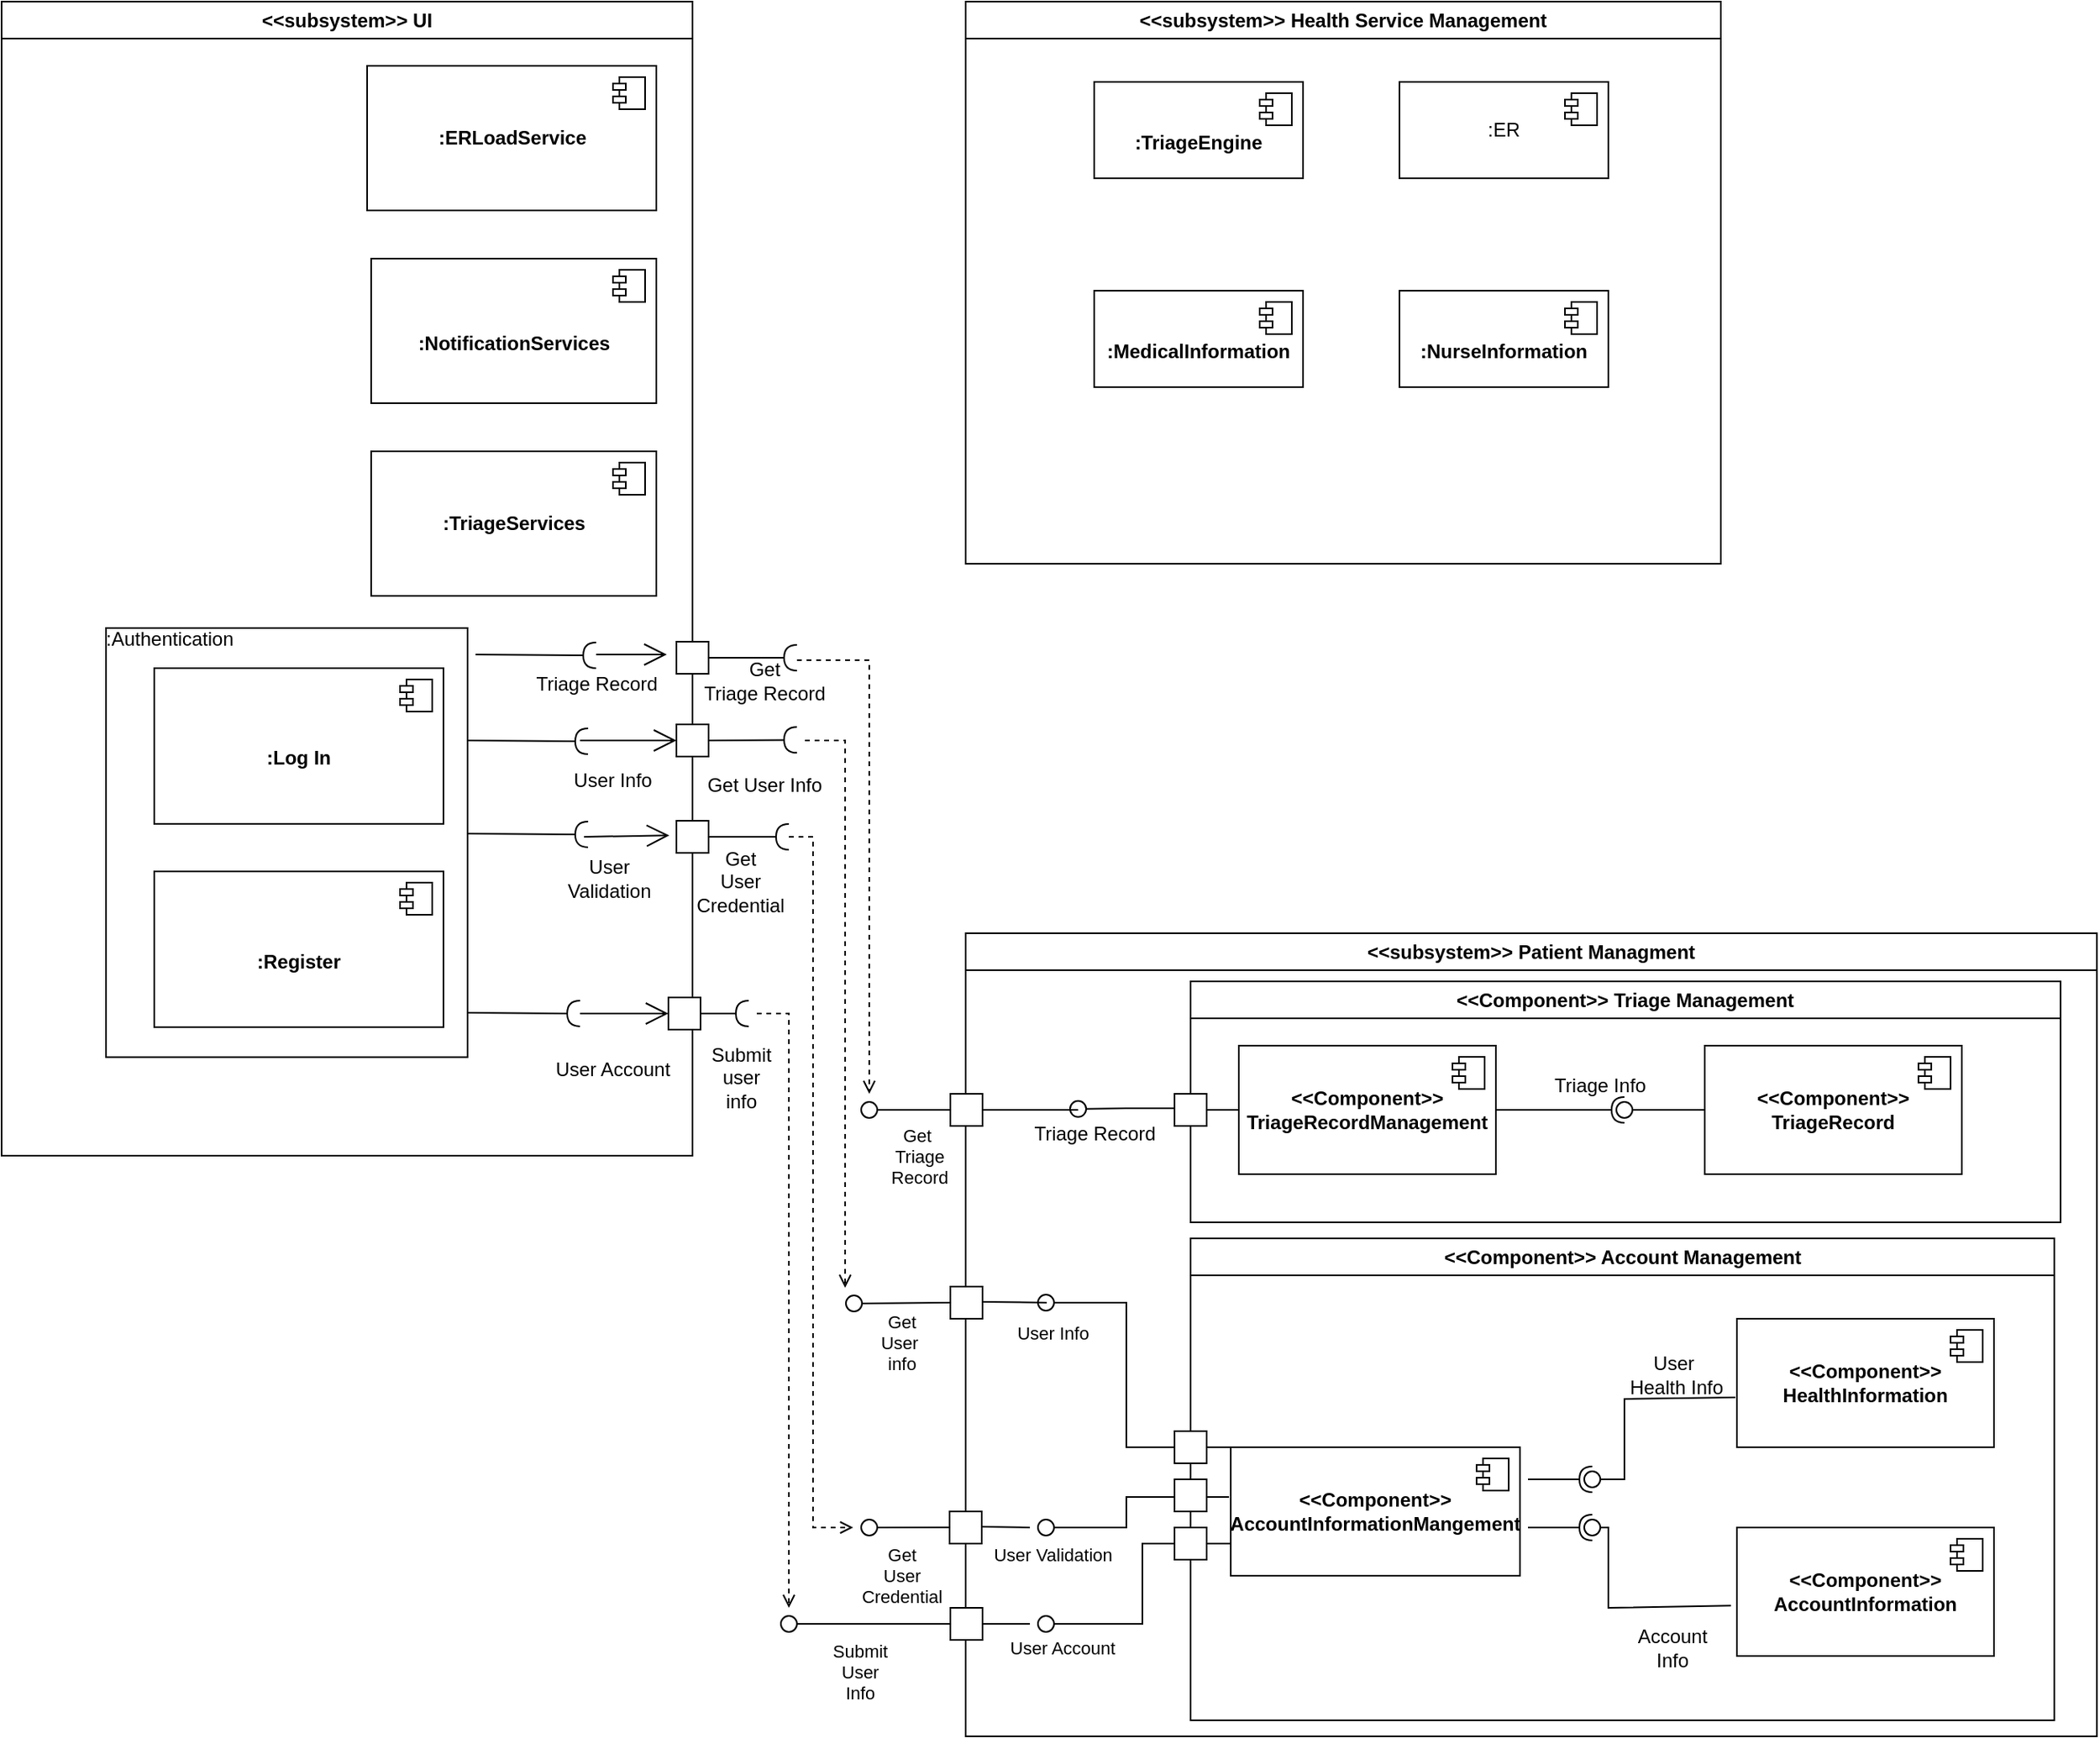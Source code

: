 <mxfile version="22.0.4" type="github">
  <diagram name="Page-1" id="Bvtf4x1M2FmmLPmgVMMP">
    <mxGraphModel dx="2350" dy="1909" grid="1" gridSize="10" guides="1" tooltips="1" connect="1" arrows="1" fold="1" page="1" pageScale="1" pageWidth="850" pageHeight="1100" math="0" shadow="0">
      <root>
        <mxCell id="0" />
        <mxCell id="1" parent="0" />
        <mxCell id="542AWMEH_CubDqkKcl6f-2" value="&amp;lt;&amp;lt;subsystem&amp;gt;&amp;gt; UI" style="swimlane;whiteSpace=wrap;html=1;" parent="1" vertex="1">
          <mxGeometry x="-330" y="-190" width="430" height="718.5" as="geometry" />
        </mxCell>
        <mxCell id="542AWMEH_CubDqkKcl6f-46" value=":Authentication" style="verticalAlign=top;align=left;overflow=fill;fontSize=12;fontFamily=Helvetica;html=1;whiteSpace=wrap;" parent="542AWMEH_CubDqkKcl6f-2" vertex="1">
          <mxGeometry x="65" y="390" width="225" height="267.19" as="geometry" />
        </mxCell>
        <mxCell id="542AWMEH_CubDqkKcl6f-38" value="&lt;br&gt;&lt;b&gt;:NotificationServices&lt;br&gt;&lt;/b&gt;" style="html=1;dropTarget=0;whiteSpace=wrap;" parent="542AWMEH_CubDqkKcl6f-2" vertex="1">
          <mxGeometry x="230" y="160" width="177.5" height="90" as="geometry" />
        </mxCell>
        <mxCell id="542AWMEH_CubDqkKcl6f-39" value="" style="shape=module;jettyWidth=8;jettyHeight=4;" parent="542AWMEH_CubDqkKcl6f-38" vertex="1">
          <mxGeometry x="1" width="20" height="20" relative="1" as="geometry">
            <mxPoint x="-27" y="7" as="offset" />
          </mxGeometry>
        </mxCell>
        <mxCell id="542AWMEH_CubDqkKcl6f-40" value="&lt;br&gt;&lt;b&gt;:Register&lt;/b&gt;" style="html=1;dropTarget=0;whiteSpace=wrap;" parent="542AWMEH_CubDqkKcl6f-2" vertex="1">
          <mxGeometry x="95" y="541.54" width="180" height="96.92" as="geometry" />
        </mxCell>
        <mxCell id="542AWMEH_CubDqkKcl6f-41" value="" style="shape=module;jettyWidth=8;jettyHeight=4;" parent="542AWMEH_CubDqkKcl6f-40" vertex="1">
          <mxGeometry x="1" width="20" height="20" relative="1" as="geometry">
            <mxPoint x="-27" y="7" as="offset" />
          </mxGeometry>
        </mxCell>
        <mxCell id="542AWMEH_CubDqkKcl6f-44" value="&lt;br&gt;&lt;b&gt;:Log In&lt;/b&gt;" style="html=1;dropTarget=0;whiteSpace=wrap;" parent="542AWMEH_CubDqkKcl6f-2" vertex="1">
          <mxGeometry x="95" y="415" width="180" height="96.92" as="geometry" />
        </mxCell>
        <mxCell id="542AWMEH_CubDqkKcl6f-45" value="" style="shape=module;jettyWidth=8;jettyHeight=4;" parent="542AWMEH_CubDqkKcl6f-44" vertex="1">
          <mxGeometry x="1" width="20" height="20" relative="1" as="geometry">
            <mxPoint x="-27" y="7" as="offset" />
          </mxGeometry>
        </mxCell>
        <mxCell id="542AWMEH_CubDqkKcl6f-60" value="" style="ellipse;whiteSpace=wrap;html=1;align=center;aspect=fixed;fillColor=none;strokeColor=none;resizable=0;perimeter=centerPerimeter;rotatable=0;allowArrows=0;points=[];outlineConnect=1;" parent="542AWMEH_CubDqkKcl6f-2" vertex="1">
          <mxGeometry x="280" y="100" width="10" height="10" as="geometry" />
        </mxCell>
        <mxCell id="542AWMEH_CubDqkKcl6f-82" value="&lt;b&gt;:TriageServices&lt;br&gt;&lt;/b&gt;" style="html=1;dropTarget=0;whiteSpace=wrap;" parent="542AWMEH_CubDqkKcl6f-2" vertex="1">
          <mxGeometry x="230" y="280" width="177.5" height="90" as="geometry" />
        </mxCell>
        <mxCell id="542AWMEH_CubDqkKcl6f-83" value="" style="shape=module;jettyWidth=8;jettyHeight=4;" parent="542AWMEH_CubDqkKcl6f-82" vertex="1">
          <mxGeometry x="1" width="20" height="20" relative="1" as="geometry">
            <mxPoint x="-27" y="7" as="offset" />
          </mxGeometry>
        </mxCell>
        <mxCell id="542AWMEH_CubDqkKcl6f-84" value="&lt;b&gt;:ERLoadService&lt;/b&gt;" style="html=1;dropTarget=0;whiteSpace=wrap;" parent="542AWMEH_CubDqkKcl6f-2" vertex="1">
          <mxGeometry x="227.5" y="40" width="180" height="90" as="geometry" />
        </mxCell>
        <mxCell id="542AWMEH_CubDqkKcl6f-85" value="" style="shape=module;jettyWidth=8;jettyHeight=4;" parent="542AWMEH_CubDqkKcl6f-84" vertex="1">
          <mxGeometry x="1" width="20" height="20" relative="1" as="geometry">
            <mxPoint x="-27" y="7" as="offset" />
          </mxGeometry>
        </mxCell>
        <mxCell id="dVPr_QUaL5CJiFu6xjOv-3" value="User&amp;nbsp;&lt;br&gt;Validation&amp;nbsp;" style="text;html=1;strokeColor=none;fillColor=none;align=center;verticalAlign=middle;whiteSpace=wrap;rounded=0;" parent="542AWMEH_CubDqkKcl6f-2" vertex="1">
          <mxGeometry x="350" y="530" width="60" height="32" as="geometry" />
        </mxCell>
        <mxCell id="dVPr_QUaL5CJiFu6xjOv-2" value="" style="rounded=0;orthogonalLoop=1;jettySize=auto;html=1;endArrow=halfCircle;endFill=0;endSize=6;strokeWidth=1;sketch=0;fontSize=12;curved=1;exitX=1;exitY=0.25;exitDx=0;exitDy=0;" parent="542AWMEH_CubDqkKcl6f-2" edge="1">
          <mxGeometry relative="1" as="geometry">
            <mxPoint x="290" y="518" as="sourcePoint" />
            <mxPoint x="365" y="518.5" as="targetPoint" />
          </mxGeometry>
        </mxCell>
        <mxCell id="dVPr_QUaL5CJiFu6xjOv-4" value="User Account" style="text;html=1;align=center;verticalAlign=middle;resizable=0;points=[];autosize=1;strokeColor=none;fillColor=none;" parent="542AWMEH_CubDqkKcl6f-2" vertex="1">
          <mxGeometry x="335" y="650" width="90" height="30" as="geometry" />
        </mxCell>
        <mxCell id="dVPr_QUaL5CJiFu6xjOv-42" value="" style="endArrow=open;endFill=1;endSize=12;html=1;rounded=0;entryX=0;entryY=0.5;entryDx=0;entryDy=0;" parent="542AWMEH_CubDqkKcl6f-2" target="dVPr_QUaL5CJiFu6xjOv-47" edge="1">
          <mxGeometry width="160" relative="1" as="geometry">
            <mxPoint x="360" y="630" as="sourcePoint" />
            <mxPoint x="420" y="688" as="targetPoint" />
          </mxGeometry>
        </mxCell>
        <mxCell id="dVPr_QUaL5CJiFu6xjOv-44" value="" style="rounded=0;orthogonalLoop=1;jettySize=auto;html=1;endArrow=halfCircle;endFill=0;endSize=6;strokeWidth=1;sketch=0;fontSize=12;curved=1;exitX=1;exitY=0.5;exitDx=0;exitDy=0;exitPerimeter=0;" parent="542AWMEH_CubDqkKcl6f-2" source="dVPr_QUaL5CJiFu6xjOv-47" edge="1">
          <mxGeometry relative="1" as="geometry">
            <mxPoint x="445" y="630" as="sourcePoint" />
            <mxPoint x="465" y="630" as="targetPoint" />
          </mxGeometry>
        </mxCell>
        <mxCell id="dVPr_QUaL5CJiFu6xjOv-47" value="" style="rounded=0;whiteSpace=wrap;html=1;" parent="542AWMEH_CubDqkKcl6f-2" vertex="1">
          <mxGeometry x="415" y="620" width="20" height="20" as="geometry" />
        </mxCell>
        <mxCell id="dVPr_QUaL5CJiFu6xjOv-43" value="" style="rounded=0;orthogonalLoop=1;jettySize=auto;html=1;endArrow=halfCircle;endFill=0;endSize=6;strokeWidth=1;sketch=0;fontSize=12;curved=1;" parent="542AWMEH_CubDqkKcl6f-2" edge="1">
          <mxGeometry relative="1" as="geometry">
            <mxPoint x="290" y="629.5" as="sourcePoint" />
            <mxPoint x="360" y="630" as="targetPoint" />
          </mxGeometry>
        </mxCell>
        <mxCell id="jIfjesmcACLpfZrkG9XF-13" value="" style="ellipse;whiteSpace=wrap;html=1;align=center;aspect=fixed;fillColor=none;strokeColor=none;resizable=0;perimeter=centerPerimeter;rotatable=0;allowArrows=0;points=[];outlineConnect=1;" parent="542AWMEH_CubDqkKcl6f-2" vertex="1">
          <mxGeometry x="490" y="420" width="10" height="10" as="geometry" />
        </mxCell>
        <mxCell id="jIfjesmcACLpfZrkG9XF-11" value="" style="rounded=0;whiteSpace=wrap;html=1;" parent="542AWMEH_CubDqkKcl6f-2" vertex="1">
          <mxGeometry x="420" y="398.5" width="20" height="20" as="geometry" />
        </mxCell>
        <mxCell id="jIfjesmcACLpfZrkG9XF-9" value="" style="rounded=0;orthogonalLoop=1;jettySize=auto;html=1;endArrow=halfCircle;endFill=0;endSize=6;strokeWidth=1;sketch=0;fontSize=12;curved=1;exitX=1;exitY=0.25;exitDx=0;exitDy=0;" parent="542AWMEH_CubDqkKcl6f-2" edge="1">
          <mxGeometry relative="1" as="geometry">
            <mxPoint x="295" y="406.5" as="sourcePoint" />
            <mxPoint x="370" y="407" as="targetPoint" />
          </mxGeometry>
        </mxCell>
        <mxCell id="jIfjesmcACLpfZrkG9XF-12" value="" style="rounded=0;orthogonalLoop=1;jettySize=auto;html=1;endArrow=halfCircle;endFill=0;endSize=6;strokeWidth=1;sketch=0;fontSize=12;curved=1;exitX=1;exitY=0.5;exitDx=0;exitDy=0;" parent="542AWMEH_CubDqkKcl6f-2" source="jIfjesmcACLpfZrkG9XF-11" edge="1">
          <mxGeometry relative="1" as="geometry">
            <mxPoint x="770" y="481.5" as="sourcePoint" />
            <mxPoint x="495" y="408.5" as="targetPoint" />
          </mxGeometry>
        </mxCell>
        <mxCell id="jIfjesmcACLpfZrkG9XF-10" value="" style="endArrow=open;endFill=1;endSize=12;html=1;rounded=0;entryX=-0.3;entryY=0.4;entryDx=0;entryDy=0;entryPerimeter=0;" parent="542AWMEH_CubDqkKcl6f-2" target="jIfjesmcACLpfZrkG9XF-11" edge="1">
          <mxGeometry width="160" relative="1" as="geometry">
            <mxPoint x="370" y="406.5" as="sourcePoint" />
            <mxPoint x="460" y="466.5" as="targetPoint" />
          </mxGeometry>
        </mxCell>
        <mxCell id="jIfjesmcACLpfZrkG9XF-15" value="Triage Record" style="text;html=1;align=center;verticalAlign=middle;resizable=0;points=[];autosize=1;strokeColor=none;fillColor=none;" parent="542AWMEH_CubDqkKcl6f-2" vertex="1">
          <mxGeometry x="320" y="410" width="100" height="30" as="geometry" />
        </mxCell>
        <mxCell id="jIfjesmcACLpfZrkG9XF-30" value="" style="rounded=0;orthogonalLoop=1;jettySize=auto;html=1;endArrow=halfCircle;endFill=0;endSize=6;strokeWidth=1;sketch=0;fontSize=12;curved=1;exitX=1;exitY=0.25;exitDx=0;exitDy=0;" parent="542AWMEH_CubDqkKcl6f-2" edge="1">
          <mxGeometry relative="1" as="geometry">
            <mxPoint x="290" y="460" as="sourcePoint" />
            <mxPoint x="365" y="460.5" as="targetPoint" />
          </mxGeometry>
        </mxCell>
        <mxCell id="jIfjesmcACLpfZrkG9XF-33" value="" style="endArrow=open;endFill=1;endSize=12;html=1;rounded=0;entryX=0;entryY=0.5;entryDx=0;entryDy=0;" parent="542AWMEH_CubDqkKcl6f-2" target="jIfjesmcACLpfZrkG9XF-29" edge="1">
          <mxGeometry width="160" relative="1" as="geometry">
            <mxPoint x="360" y="460" as="sourcePoint" />
            <mxPoint x="400" y="460" as="targetPoint" />
          </mxGeometry>
        </mxCell>
        <mxCell id="jIfjesmcACLpfZrkG9XF-34" value="User Info" style="text;html=1;align=center;verticalAlign=middle;resizable=0;points=[];autosize=1;strokeColor=none;fillColor=none;" parent="542AWMEH_CubDqkKcl6f-2" vertex="1">
          <mxGeometry x="345" y="470" width="70" height="30" as="geometry" />
        </mxCell>
        <mxCell id="dVPr_QUaL5CJiFu6xjOv-1" value="" style="endArrow=open;endFill=1;endSize=12;html=1;rounded=0;entryX=-0.221;entryY=0.455;entryDx=0;entryDy=0;entryPerimeter=0;" parent="542AWMEH_CubDqkKcl6f-2" target="dVPr_QUaL5CJiFu6xjOv-37" edge="1">
          <mxGeometry width="160" relative="1" as="geometry">
            <mxPoint x="362.5" y="520" as="sourcePoint" />
            <mxPoint x="410" y="520" as="targetPoint" />
          </mxGeometry>
        </mxCell>
        <mxCell id="542AWMEH_CubDqkKcl6f-1" value="&amp;lt;&amp;lt;subsystem&amp;gt;&amp;gt; Health Service Management" style="swimlane;whiteSpace=wrap;html=1;" parent="1" vertex="1">
          <mxGeometry x="270" y="-190" width="470" height="350" as="geometry" />
        </mxCell>
        <mxCell id="542AWMEH_CubDqkKcl6f-69" value="&lt;br&gt;&lt;b&gt;:TriageEngine&lt;br&gt;&lt;/b&gt;" style="html=1;dropTarget=0;whiteSpace=wrap;" parent="542AWMEH_CubDqkKcl6f-1" vertex="1">
          <mxGeometry x="80" y="50" width="130" height="60" as="geometry" />
        </mxCell>
        <mxCell id="542AWMEH_CubDqkKcl6f-70" value="" style="shape=module;jettyWidth=8;jettyHeight=4;" parent="542AWMEH_CubDqkKcl6f-69" vertex="1">
          <mxGeometry x="1" width="20" height="20" relative="1" as="geometry">
            <mxPoint x="-27" y="7" as="offset" />
          </mxGeometry>
        </mxCell>
        <mxCell id="542AWMEH_CubDqkKcl6f-74" value=":ER" style="html=1;dropTarget=0;whiteSpace=wrap;" parent="542AWMEH_CubDqkKcl6f-1" vertex="1">
          <mxGeometry x="270" y="50" width="130" height="60" as="geometry" />
        </mxCell>
        <mxCell id="542AWMEH_CubDqkKcl6f-75" value="" style="shape=module;jettyWidth=8;jettyHeight=4;" parent="542AWMEH_CubDqkKcl6f-74" vertex="1">
          <mxGeometry x="1" width="20" height="20" relative="1" as="geometry">
            <mxPoint x="-27" y="7" as="offset" />
          </mxGeometry>
        </mxCell>
        <mxCell id="542AWMEH_CubDqkKcl6f-76" value="&lt;br&gt;&lt;b&gt;:NurseInformation&lt;/b&gt;" style="html=1;dropTarget=0;whiteSpace=wrap;" parent="542AWMEH_CubDqkKcl6f-1" vertex="1">
          <mxGeometry x="270" y="180" width="130" height="60" as="geometry" />
        </mxCell>
        <mxCell id="542AWMEH_CubDqkKcl6f-77" value="" style="shape=module;jettyWidth=8;jettyHeight=4;" parent="542AWMEH_CubDqkKcl6f-76" vertex="1">
          <mxGeometry x="1" width="20" height="20" relative="1" as="geometry">
            <mxPoint x="-27" y="7" as="offset" />
          </mxGeometry>
        </mxCell>
        <mxCell id="542AWMEH_CubDqkKcl6f-80" value="&lt;br&gt;&lt;b&gt;:MedicalInformation&lt;/b&gt;" style="html=1;dropTarget=0;whiteSpace=wrap;" parent="542AWMEH_CubDqkKcl6f-1" vertex="1">
          <mxGeometry x="80" y="180" width="130" height="60" as="geometry" />
        </mxCell>
        <mxCell id="542AWMEH_CubDqkKcl6f-81" value="" style="shape=module;jettyWidth=8;jettyHeight=4;" parent="542AWMEH_CubDqkKcl6f-80" vertex="1">
          <mxGeometry x="1" width="20" height="20" relative="1" as="geometry">
            <mxPoint x="-27" y="7" as="offset" />
          </mxGeometry>
        </mxCell>
        <mxCell id="542AWMEH_CubDqkKcl6f-7" value="" style="ellipse;whiteSpace=wrap;html=1;align=center;aspect=fixed;fillColor=none;strokeColor=none;resizable=0;perimeter=centerPerimeter;rotatable=0;allowArrows=0;points=[];outlineConnect=1;" parent="1" vertex="1">
          <mxGeometry x="130" y="110" width="10" height="10" as="geometry" />
        </mxCell>
        <mxCell id="542AWMEH_CubDqkKcl6f-53" value="" style="ellipse;whiteSpace=wrap;html=1;align=center;aspect=fixed;fillColor=none;strokeColor=none;resizable=0;perimeter=centerPerimeter;rotatable=0;allowArrows=0;points=[];outlineConnect=1;" parent="1" vertex="1">
          <mxGeometry x="130" y="-40" width="10" height="10" as="geometry" />
        </mxCell>
        <mxCell id="542AWMEH_CubDqkKcl6f-57" value="" style="ellipse;whiteSpace=wrap;html=1;align=center;aspect=fixed;fillColor=none;strokeColor=none;resizable=0;perimeter=centerPerimeter;rotatable=0;allowArrows=0;points=[];outlineConnect=1;" parent="1" vertex="1">
          <mxGeometry x="-100" y="285" width="10" height="10" as="geometry" />
        </mxCell>
        <mxCell id="dVPr_QUaL5CJiFu6xjOv-5" value="&amp;lt;&amp;lt;subsystem&amp;gt;&amp;gt; Patient Managment" style="swimlane;whiteSpace=wrap;html=1;" parent="1" vertex="1">
          <mxGeometry x="270" y="390" width="704.08" height="500" as="geometry" />
        </mxCell>
        <mxCell id="dVPr_QUaL5CJiFu6xjOv-6" value="" style="endArrow=none;html=1;rounded=0;" parent="dVPr_QUaL5CJiFu6xjOv-5" edge="1">
          <mxGeometry width="50" height="50" relative="1" as="geometry">
            <mxPoint x="10" y="369.5" as="sourcePoint" />
            <mxPoint x="40" y="370" as="targetPoint" />
          </mxGeometry>
        </mxCell>
        <mxCell id="dVPr_QUaL5CJiFu6xjOv-17" value="" style="ellipse;whiteSpace=wrap;html=1;align=center;aspect=fixed;fillColor=none;strokeColor=none;resizable=0;perimeter=centerPerimeter;rotatable=0;allowArrows=0;points=[];outlineConnect=1;" parent="dVPr_QUaL5CJiFu6xjOv-5" vertex="1">
          <mxGeometry x="-69.5" y="420" width="10" height="10" as="geometry" />
        </mxCell>
        <mxCell id="dVPr_QUaL5CJiFu6xjOv-18" value="" style="ellipse;whiteSpace=wrap;html=1;align=center;aspect=fixed;fillColor=none;strokeColor=none;resizable=0;perimeter=centerPerimeter;rotatable=0;allowArrows=0;points=[];outlineConnect=1;" parent="dVPr_QUaL5CJiFu6xjOv-5" vertex="1">
          <mxGeometry x="-69.5" y="400" width="10" height="10" as="geometry" />
        </mxCell>
        <mxCell id="dVPr_QUaL5CJiFu6xjOv-19" value="" style="endArrow=oval;html=1;rounded=0;endFill=0;endSize=10;" parent="dVPr_QUaL5CJiFu6xjOv-5" edge="1">
          <mxGeometry width="50" height="50" relative="1" as="geometry">
            <mxPoint y="369.84" as="sourcePoint" />
            <mxPoint x="-60" y="370" as="targetPoint" />
          </mxGeometry>
        </mxCell>
        <mxCell id="dVPr_QUaL5CJiFu6xjOv-20" value="Get &lt;br&gt;User&lt;br&gt;Credential" style="edgeLabel;html=1;align=center;verticalAlign=middle;resizable=0;points=[];" parent="dVPr_QUaL5CJiFu6xjOv-19" vertex="1" connectable="0">
          <mxGeometry x="0.076" relative="1" as="geometry">
            <mxPoint x="-8" y="30" as="offset" />
          </mxGeometry>
        </mxCell>
        <mxCell id="dVPr_QUaL5CJiFu6xjOv-21" value="" style="rounded=0;whiteSpace=wrap;html=1;" parent="dVPr_QUaL5CJiFu6xjOv-5" vertex="1">
          <mxGeometry x="-10" y="360" width="20" height="20" as="geometry" />
        </mxCell>
        <mxCell id="dVPr_QUaL5CJiFu6xjOv-22" value="" style="endArrow=oval;html=1;rounded=0;endFill=0;endSize=10;edgeStyle=elbowEdgeStyle;exitX=-0.006;exitY=0.388;exitDx=0;exitDy=0;exitPerimeter=0;" parent="dVPr_QUaL5CJiFu6xjOv-5" source="FovIBO4_GI0JwuMor_W--10" edge="1">
          <mxGeometry width="50" height="50" relative="1" as="geometry">
            <mxPoint x="155" y="370" as="sourcePoint" />
            <mxPoint x="50" y="370" as="targetPoint" />
            <Array as="points">
              <mxPoint x="100" y="360" />
            </Array>
          </mxGeometry>
        </mxCell>
        <mxCell id="dVPr_QUaL5CJiFu6xjOv-23" value="User Validation" style="edgeLabel;html=1;align=center;verticalAlign=middle;resizable=0;points=[];" parent="dVPr_QUaL5CJiFu6xjOv-22" vertex="1" connectable="0">
          <mxGeometry x="0.274" y="2" relative="1" as="geometry">
            <mxPoint x="-45" y="15" as="offset" />
          </mxGeometry>
        </mxCell>
        <mxCell id="dVPr_QUaL5CJiFu6xjOv-27" value="" style="rounded=0;whiteSpace=wrap;html=1;" parent="dVPr_QUaL5CJiFu6xjOv-5" vertex="1">
          <mxGeometry x="-9.5" y="420" width="20" height="20" as="geometry" />
        </mxCell>
        <mxCell id="dVPr_QUaL5CJiFu6xjOv-28" value="" style="endArrow=oval;html=1;rounded=0;endFill=0;endSize=10;edgeStyle=elbowEdgeStyle;exitX=0;exitY=0.875;exitDx=0;exitDy=0;exitPerimeter=0;" parent="dVPr_QUaL5CJiFu6xjOv-5" edge="1">
          <mxGeometry width="50" height="50" relative="1" as="geometry">
            <mxPoint x="185" y="380" as="sourcePoint" />
            <mxPoint x="50" y="430" as="targetPoint" />
            <Array as="points">
              <mxPoint x="110" y="400" />
            </Array>
          </mxGeometry>
        </mxCell>
        <mxCell id="dVPr_QUaL5CJiFu6xjOv-29" value="User Account" style="edgeLabel;html=1;align=center;verticalAlign=middle;resizable=0;points=[];" parent="dVPr_QUaL5CJiFu6xjOv-28" vertex="1" connectable="0">
          <mxGeometry x="0.274" y="2" relative="1" as="geometry">
            <mxPoint x="-52" y="22" as="offset" />
          </mxGeometry>
        </mxCell>
        <mxCell id="dVPr_QUaL5CJiFu6xjOv-30" value="" style="endArrow=none;html=1;rounded=0;exitX=1;exitY=0.5;exitDx=0;exitDy=0;" parent="dVPr_QUaL5CJiFu6xjOv-5" source="dVPr_QUaL5CJiFu6xjOv-27" edge="1">
          <mxGeometry width="50" height="50" relative="1" as="geometry">
            <mxPoint x="-9.5" y="431" as="sourcePoint" />
            <mxPoint x="40" y="430" as="targetPoint" />
          </mxGeometry>
        </mxCell>
        <mxCell id="dVPr_QUaL5CJiFu6xjOv-31" value="" style="endArrow=oval;html=1;rounded=0;endFill=0;endSize=10;exitX=0;exitY=0.5;exitDx=0;exitDy=0;" parent="dVPr_QUaL5CJiFu6xjOv-5" source="dVPr_QUaL5CJiFu6xjOv-27" edge="1">
          <mxGeometry width="50" height="50" relative="1" as="geometry">
            <mxPoint x="-59.5" y="430" as="sourcePoint" />
            <mxPoint x="-110" y="430" as="targetPoint" />
          </mxGeometry>
        </mxCell>
        <mxCell id="dVPr_QUaL5CJiFu6xjOv-32" value="Submit&lt;br&gt;User&lt;br&gt;Info" style="edgeLabel;html=1;align=center;verticalAlign=middle;resizable=0;points=[];" parent="dVPr_QUaL5CJiFu6xjOv-31" vertex="1" connectable="0">
          <mxGeometry x="0.076" relative="1" as="geometry">
            <mxPoint x="-3" y="30" as="offset" />
          </mxGeometry>
        </mxCell>
        <mxCell id="jIfjesmcACLpfZrkG9XF-17" value="" style="endArrow=none;html=1;rounded=0;exitX=1;exitY=0.5;exitDx=0;exitDy=0;entryX=0;entryY=0.5;entryDx=0;entryDy=0;" parent="dVPr_QUaL5CJiFu6xjOv-5" source="L1gxfAPQfVU7WQuBnc3x-1" target="FovIBO4_GI0JwuMor_W--2" edge="1">
          <mxGeometry width="50" height="50" relative="1" as="geometry">
            <mxPoint x="40" y="99.5" as="sourcePoint" />
            <mxPoint x="80" y="100" as="targetPoint" />
          </mxGeometry>
        </mxCell>
        <mxCell id="jIfjesmcACLpfZrkG9XF-21" value="" style="rounded=0;whiteSpace=wrap;html=1;" parent="dVPr_QUaL5CJiFu6xjOv-5" vertex="1">
          <mxGeometry x="-9.5" y="100" width="20" height="20" as="geometry" />
        </mxCell>
        <mxCell id="jIfjesmcACLpfZrkG9XF-35" value="" style="endArrow=none;html=1;rounded=0;" parent="dVPr_QUaL5CJiFu6xjOv-5" edge="1">
          <mxGeometry width="50" height="50" relative="1" as="geometry">
            <mxPoint x="10.5" y="229.5" as="sourcePoint" />
            <mxPoint x="50.5" y="230" as="targetPoint" />
          </mxGeometry>
        </mxCell>
        <mxCell id="jIfjesmcACLpfZrkG9XF-36" value="" style="endArrow=oval;html=1;rounded=0;endFill=0;endSize=10;" parent="dVPr_QUaL5CJiFu6xjOv-5" edge="1">
          <mxGeometry width="50" height="50" relative="1" as="geometry">
            <mxPoint x="0.5" y="229.84" as="sourcePoint" />
            <mxPoint x="-69.5" y="230.5" as="targetPoint" />
          </mxGeometry>
        </mxCell>
        <mxCell id="jIfjesmcACLpfZrkG9XF-37" value="Get&lt;br&gt;User&amp;nbsp;&lt;br&gt;info" style="edgeLabel;html=1;align=center;verticalAlign=middle;resizable=0;points=[];" parent="jIfjesmcACLpfZrkG9XF-36" vertex="1" connectable="0">
          <mxGeometry x="0.076" relative="1" as="geometry">
            <mxPoint x="-3" y="25" as="offset" />
          </mxGeometry>
        </mxCell>
        <mxCell id="jIfjesmcACLpfZrkG9XF-38" value="" style="rounded=0;whiteSpace=wrap;html=1;" parent="dVPr_QUaL5CJiFu6xjOv-5" vertex="1">
          <mxGeometry x="-9.5" y="220" width="20" height="20" as="geometry" />
        </mxCell>
        <mxCell id="jIfjesmcACLpfZrkG9XF-39" value="" style="endArrow=oval;html=1;rounded=0;endFill=0;endSize=10;edgeStyle=elbowEdgeStyle;exitX=0;exitY=0.25;exitDx=0;exitDy=0;" parent="dVPr_QUaL5CJiFu6xjOv-5" edge="1">
          <mxGeometry width="50" height="50" relative="1" as="geometry">
            <mxPoint x="175" y="320" as="sourcePoint" />
            <mxPoint x="50" y="230" as="targetPoint" />
            <Array as="points">
              <mxPoint x="100" y="320" />
            </Array>
          </mxGeometry>
        </mxCell>
        <mxCell id="jIfjesmcACLpfZrkG9XF-40" value="User Info" style="edgeLabel;html=1;align=center;verticalAlign=middle;resizable=0;points=[];" parent="jIfjesmcACLpfZrkG9XF-39" vertex="1" connectable="0">
          <mxGeometry x="0.274" y="2" relative="1" as="geometry">
            <mxPoint x="-44" y="-9" as="offset" />
          </mxGeometry>
        </mxCell>
        <mxCell id="FovIBO4_GI0JwuMor_W--4" value="&amp;lt;&amp;lt;Component&amp;gt;&amp;gt;&amp;nbsp;Triage Management" style="swimlane;whiteSpace=wrap;html=1;" parent="dVPr_QUaL5CJiFu6xjOv-5" vertex="1">
          <mxGeometry x="140" y="30" width="541.43" height="150" as="geometry">
            <mxRectangle x="140" y="30" width="150" height="40" as="alternateBounds" />
          </mxGeometry>
        </mxCell>
        <mxCell id="FovIBO4_GI0JwuMor_W--2" value="&lt;b&gt;&amp;lt;&amp;lt;Component&amp;gt;&amp;gt;&lt;br&gt;&lt;/b&gt;&lt;b&gt;TriageRecordManagement&lt;/b&gt;" style="html=1;dropTarget=0;whiteSpace=wrap;" parent="FovIBO4_GI0JwuMor_W--4" vertex="1">
          <mxGeometry x="30" y="40" width="160" height="80" as="geometry" />
        </mxCell>
        <mxCell id="FovIBO4_GI0JwuMor_W--3" value="" style="shape=module;jettyWidth=8;jettyHeight=4;" parent="FovIBO4_GI0JwuMor_W--2" vertex="1">
          <mxGeometry x="1" width="20" height="20" relative="1" as="geometry">
            <mxPoint x="-27" y="7" as="offset" />
          </mxGeometry>
        </mxCell>
        <mxCell id="dVPr_QUaL5CJiFu6xjOv-11" value="&lt;b&gt;&amp;lt;&amp;lt;Component&amp;gt;&amp;gt;&lt;br&gt;&lt;/b&gt;&lt;b&gt;TriageRecord&lt;/b&gt;" style="html=1;dropTarget=0;whiteSpace=wrap;" parent="FovIBO4_GI0JwuMor_W--4" vertex="1">
          <mxGeometry x="320" y="40" width="160" height="80" as="geometry" />
        </mxCell>
        <mxCell id="dVPr_QUaL5CJiFu6xjOv-12" value="" style="shape=module;jettyWidth=8;jettyHeight=4;" parent="dVPr_QUaL5CJiFu6xjOv-11" vertex="1">
          <mxGeometry x="1" width="20" height="20" relative="1" as="geometry">
            <mxPoint x="-27" y="7" as="offset" />
          </mxGeometry>
        </mxCell>
        <mxCell id="FovIBO4_GI0JwuMor_W--33" value="Triage Info" style="text;html=1;strokeColor=none;fillColor=none;align=center;verticalAlign=middle;whiteSpace=wrap;rounded=0;" parent="FovIBO4_GI0JwuMor_W--4" vertex="1">
          <mxGeometry x="225" y="50" width="60" height="30" as="geometry" />
        </mxCell>
        <mxCell id="FovIBO4_GI0JwuMor_W--7" value="&amp;lt;&amp;lt;Component&amp;gt;&amp;gt; Account Management" style="swimlane;whiteSpace=wrap;html=1;" parent="dVPr_QUaL5CJiFu6xjOv-5" vertex="1">
          <mxGeometry x="140" y="190" width="537.59" height="300" as="geometry" />
        </mxCell>
        <mxCell id="dVPr_QUaL5CJiFu6xjOv-7" value="&lt;b&gt;&amp;lt;&amp;lt;Component&amp;gt;&amp;gt;&lt;br&gt;HealthInformation&lt;/b&gt;" style="html=1;dropTarget=0;whiteSpace=wrap;" parent="FovIBO4_GI0JwuMor_W--7" vertex="1">
          <mxGeometry x="340" y="50" width="160" height="80" as="geometry" />
        </mxCell>
        <mxCell id="dVPr_QUaL5CJiFu6xjOv-8" value="" style="shape=module;jettyWidth=8;jettyHeight=4;" parent="dVPr_QUaL5CJiFu6xjOv-7" vertex="1">
          <mxGeometry x="1" width="20" height="20" relative="1" as="geometry">
            <mxPoint x="-27" y="7" as="offset" />
          </mxGeometry>
        </mxCell>
        <mxCell id="FovIBO4_GI0JwuMor_W--10" value="&lt;b&gt;&amp;lt;&amp;lt;Component&amp;gt;&amp;gt;&lt;br&gt;AccountInformationMangement&lt;/b&gt;" style="html=1;dropTarget=0;whiteSpace=wrap;" parent="FovIBO4_GI0JwuMor_W--7" vertex="1">
          <mxGeometry x="25" y="130" width="180" height="80" as="geometry" />
        </mxCell>
        <mxCell id="FovIBO4_GI0JwuMor_W--11" value="" style="shape=module;jettyWidth=8;jettyHeight=4;" parent="FovIBO4_GI0JwuMor_W--10" vertex="1">
          <mxGeometry x="1" width="20" height="20" relative="1" as="geometry">
            <mxPoint x="-27" y="7" as="offset" />
          </mxGeometry>
        </mxCell>
        <mxCell id="FovIBO4_GI0JwuMor_W--20" value="" style="ellipse;whiteSpace=wrap;html=1;align=center;aspect=fixed;fillColor=none;strokeColor=none;resizable=0;perimeter=centerPerimeter;rotatable=0;allowArrows=0;points=[];outlineConnect=1;" parent="FovIBO4_GI0JwuMor_W--7" vertex="1">
          <mxGeometry x="240" y="180" width="10" height="10" as="geometry" />
        </mxCell>
        <mxCell id="FovIBO4_GI0JwuMor_W--21" value="Account Info" style="text;html=1;strokeColor=none;fillColor=none;align=center;verticalAlign=middle;whiteSpace=wrap;rounded=0;" parent="FovIBO4_GI0JwuMor_W--7" vertex="1">
          <mxGeometry x="270" y="240" width="60" height="30" as="geometry" />
        </mxCell>
        <mxCell id="dVPr_QUaL5CJiFu6xjOv-9" value="&lt;b&gt;&amp;lt;&amp;lt;Component&amp;gt;&amp;gt;&lt;br&gt;AccountInformation&lt;/b&gt;" style="html=1;dropTarget=0;whiteSpace=wrap;" parent="FovIBO4_GI0JwuMor_W--7" vertex="1">
          <mxGeometry x="340" y="180" width="160" height="80" as="geometry" />
        </mxCell>
        <mxCell id="dVPr_QUaL5CJiFu6xjOv-10" value="" style="shape=module;jettyWidth=8;jettyHeight=4;" parent="dVPr_QUaL5CJiFu6xjOv-9" vertex="1">
          <mxGeometry x="1" width="20" height="20" relative="1" as="geometry">
            <mxPoint x="-27" y="7" as="offset" />
          </mxGeometry>
        </mxCell>
        <mxCell id="FovIBO4_GI0JwuMor_W--27" value="" style="rounded=0;orthogonalLoop=1;jettySize=auto;html=1;endArrow=oval;endFill=0;sketch=0;sourcePerimeterSpacing=0;targetPerimeterSpacing=0;endSize=10;exitX=-0.006;exitY=0.613;exitDx=0;exitDy=0;exitPerimeter=0;" parent="FovIBO4_GI0JwuMor_W--7" source="dVPr_QUaL5CJiFu6xjOv-7" edge="1">
          <mxGeometry relative="1" as="geometry">
            <mxPoint x="290" y="100" as="sourcePoint" />
            <mxPoint x="250" y="150" as="targetPoint" />
            <Array as="points">
              <mxPoint x="270" y="100" />
              <mxPoint x="270" y="150" />
            </Array>
          </mxGeometry>
        </mxCell>
        <mxCell id="FovIBO4_GI0JwuMor_W--29" value="User&amp;nbsp;&lt;br&gt;Health Info" style="text;html=1;strokeColor=none;fillColor=none;align=center;verticalAlign=middle;whiteSpace=wrap;rounded=0;" parent="FovIBO4_GI0JwuMor_W--7" vertex="1">
          <mxGeometry x="270" y="70" width="65" height="30" as="geometry" />
        </mxCell>
        <mxCell id="L1gxfAPQfVU7WQuBnc3x-5" value="" style="rounded=0;whiteSpace=wrap;html=1;" vertex="1" parent="FovIBO4_GI0JwuMor_W--7">
          <mxGeometry x="-10" y="180" width="20" height="20" as="geometry" />
        </mxCell>
        <mxCell id="FovIBO4_GI0JwuMor_W--19" value="" style="rounded=0;orthogonalLoop=1;jettySize=auto;html=1;endArrow=oval;endFill=0;sketch=0;sourcePerimeterSpacing=0;targetPerimeterSpacing=0;endSize=10;exitX=-0.023;exitY=0.608;exitDx=0;exitDy=0;exitPerimeter=0;" parent="dVPr_QUaL5CJiFu6xjOv-5" edge="1" source="dVPr_QUaL5CJiFu6xjOv-9">
          <mxGeometry relative="1" as="geometry">
            <mxPoint x="460" y="420" as="sourcePoint" />
            <mxPoint x="390" y="370" as="targetPoint" />
            <Array as="points">
              <mxPoint x="400" y="420" />
              <mxPoint x="400" y="370" />
            </Array>
          </mxGeometry>
        </mxCell>
        <mxCell id="L1gxfAPQfVU7WQuBnc3x-2" value="" style="endArrow=none;html=1;rounded=0;exitX=1;exitY=0.5;exitDx=0;exitDy=0;" edge="1" parent="dVPr_QUaL5CJiFu6xjOv-5" source="jIfjesmcACLpfZrkG9XF-21">
          <mxGeometry width="50" height="50" relative="1" as="geometry">
            <mxPoint x="281" y="500" as="sourcePoint" />
            <mxPoint x="70" y="110" as="targetPoint" />
          </mxGeometry>
        </mxCell>
        <mxCell id="L1gxfAPQfVU7WQuBnc3x-1" value="" style="rounded=0;whiteSpace=wrap;html=1;" vertex="1" parent="dVPr_QUaL5CJiFu6xjOv-5">
          <mxGeometry x="130" y="100" width="20" height="20" as="geometry" />
        </mxCell>
        <mxCell id="L1gxfAPQfVU7WQuBnc3x-3" value="" style="rounded=0;whiteSpace=wrap;html=1;" vertex="1" parent="dVPr_QUaL5CJiFu6xjOv-5">
          <mxGeometry x="130" y="310" width="20" height="20" as="geometry" />
        </mxCell>
        <mxCell id="L1gxfAPQfVU7WQuBnc3x-15" value="" style="endArrow=oval;html=1;rounded=0;endFill=0;endSize=10;edgeStyle=elbowEdgeStyle;" edge="1" parent="dVPr_QUaL5CJiFu6xjOv-5">
          <mxGeometry width="50" height="50" relative="1" as="geometry">
            <mxPoint x="130" y="109" as="sourcePoint" />
            <mxPoint x="70" y="109.41" as="targetPoint" />
            <Array as="points" />
          </mxGeometry>
        </mxCell>
        <mxCell id="L1gxfAPQfVU7WQuBnc3x-14" value="Triage Record" style="text;html=1;align=center;verticalAlign=middle;resizable=0;points=[];autosize=1;strokeColor=none;fillColor=none;" vertex="1" parent="dVPr_QUaL5CJiFu6xjOv-5">
          <mxGeometry x="30" y="110" width="100" height="30" as="geometry" />
        </mxCell>
        <mxCell id="dVPr_QUaL5CJiFu6xjOv-36" value="" style="ellipse;whiteSpace=wrap;html=1;align=center;aspect=fixed;fillColor=none;strokeColor=none;resizable=0;perimeter=centerPerimeter;rotatable=0;allowArrows=0;points=[];outlineConnect=1;" parent="1" vertex="1">
          <mxGeometry x="470" y="370" width="10" height="10" as="geometry" />
        </mxCell>
        <mxCell id="dVPr_QUaL5CJiFu6xjOv-37" value="" style="rounded=0;whiteSpace=wrap;html=1;" parent="1" vertex="1">
          <mxGeometry x="90" y="320" width="20" height="20" as="geometry" />
        </mxCell>
        <mxCell id="dVPr_QUaL5CJiFu6xjOv-38" value="" style="rounded=0;orthogonalLoop=1;jettySize=auto;html=1;endArrow=halfCircle;endFill=0;endSize=6;strokeWidth=1;sketch=0;fontSize=12;curved=1;exitX=1;exitY=0.5;exitDx=0;exitDy=0;" parent="1" source="dVPr_QUaL5CJiFu6xjOv-37" target="dVPr_QUaL5CJiFu6xjOv-39" edge="1">
          <mxGeometry relative="1" as="geometry">
            <mxPoint x="435" y="403" as="sourcePoint" />
          </mxGeometry>
        </mxCell>
        <mxCell id="dVPr_QUaL5CJiFu6xjOv-39" value="" style="ellipse;whiteSpace=wrap;html=1;align=center;aspect=fixed;fillColor=none;strokeColor=none;resizable=0;perimeter=centerPerimeter;rotatable=0;allowArrows=0;points=[];outlineConnect=1;" parent="1" vertex="1">
          <mxGeometry x="155" y="325" width="10" height="10" as="geometry" />
        </mxCell>
        <mxCell id="dVPr_QUaL5CJiFu6xjOv-40" value="Get&lt;br&gt;User&lt;br&gt;Credential" style="text;html=1;strokeColor=none;fillColor=none;align=center;verticalAlign=middle;whiteSpace=wrap;rounded=0;" parent="1" vertex="1">
          <mxGeometry x="100" y="343" width="60" height="30" as="geometry" />
        </mxCell>
        <mxCell id="dVPr_QUaL5CJiFu6xjOv-41" value="" style="endArrow=open;html=1;rounded=0;dashed=1;endFill=0;exitX=0.893;exitY=0.245;exitDx=0;exitDy=0;exitPerimeter=0;" parent="1" source="dVPr_QUaL5CJiFu6xjOv-39" edge="1">
          <mxGeometry width="50" height="50" relative="1" as="geometry">
            <mxPoint x="160.0" y="295" as="sourcePoint" />
            <mxPoint x="200" y="760" as="targetPoint" />
            <Array as="points">
              <mxPoint x="175" y="330" />
              <mxPoint x="175" y="760" />
            </Array>
          </mxGeometry>
        </mxCell>
        <mxCell id="dVPr_QUaL5CJiFu6xjOv-45" value="" style="endArrow=open;html=1;rounded=0;dashed=1;endFill=0;" parent="1" edge="1">
          <mxGeometry width="50" height="50" relative="1" as="geometry">
            <mxPoint x="140" y="440" as="sourcePoint" />
            <mxPoint x="160" y="810" as="targetPoint" />
            <Array as="points">
              <mxPoint x="160" y="440" />
            </Array>
          </mxGeometry>
        </mxCell>
        <mxCell id="dVPr_QUaL5CJiFu6xjOv-51" value="" style="ellipse;whiteSpace=wrap;html=1;align=center;aspect=fixed;fillColor=none;strokeColor=none;resizable=0;perimeter=centerPerimeter;rotatable=0;allowArrows=0;points=[];outlineConnect=1;" parent="1" vertex="1">
          <mxGeometry x="500" y="560" width="10" height="10" as="geometry" />
        </mxCell>
        <mxCell id="jIfjesmcACLpfZrkG9XF-18" value="" style="ellipse;whiteSpace=wrap;html=1;align=center;aspect=fixed;fillColor=none;strokeColor=none;resizable=0;perimeter=centerPerimeter;rotatable=0;allowArrows=0;points=[];outlineConnect=1;" parent="1" vertex="1">
          <mxGeometry x="205.5" y="730" width="10" height="10" as="geometry" />
        </mxCell>
        <mxCell id="jIfjesmcACLpfZrkG9XF-24" value="" style="endArrow=open;html=1;rounded=0;dashed=1;endFill=0;" parent="1" edge="1">
          <mxGeometry width="50" height="50" relative="1" as="geometry">
            <mxPoint x="165" y="220" as="sourcePoint" />
            <mxPoint x="210" y="490" as="targetPoint" />
            <Array as="points">
              <mxPoint x="210" y="220" />
            </Array>
          </mxGeometry>
        </mxCell>
        <mxCell id="dVPr_QUaL5CJiFu6xjOv-48" value="&lt;div&gt;Submit &lt;br&gt;user &lt;br&gt;&lt;/div&gt;&lt;div&gt;info&lt;/div&gt;" style="text;html=1;align=center;verticalAlign=middle;resizable=0;points=[];autosize=1;strokeColor=none;fillColor=none;" parent="1" vertex="1">
          <mxGeometry x="100" y="450" width="60" height="60" as="geometry" />
        </mxCell>
        <mxCell id="jIfjesmcACLpfZrkG9XF-29" value="" style="rounded=0;whiteSpace=wrap;html=1;" parent="1" vertex="1">
          <mxGeometry x="90" y="260" width="20" height="20" as="geometry" />
        </mxCell>
        <mxCell id="jIfjesmcACLpfZrkG9XF-31" value="" style="rounded=0;orthogonalLoop=1;jettySize=auto;html=1;endArrow=halfCircle;endFill=0;endSize=6;strokeWidth=1;sketch=0;fontSize=12;curved=1;exitX=1;exitY=0.5;exitDx=0;exitDy=0;" parent="1" source="jIfjesmcACLpfZrkG9XF-29" edge="1">
          <mxGeometry relative="1" as="geometry">
            <mxPoint x="120" y="269.66" as="sourcePoint" />
            <mxPoint x="165" y="269.66" as="targetPoint" />
          </mxGeometry>
        </mxCell>
        <mxCell id="jIfjesmcACLpfZrkG9XF-41" value="" style="endArrow=open;html=1;rounded=0;dashed=1;endFill=0;" parent="1" edge="1">
          <mxGeometry width="50" height="50" relative="1" as="geometry">
            <mxPoint x="170" y="270" as="sourcePoint" />
            <mxPoint x="195" y="610.75" as="targetPoint" />
            <Array as="points">
              <mxPoint x="195" y="270" />
            </Array>
          </mxGeometry>
        </mxCell>
        <mxCell id="jIfjesmcACLpfZrkG9XF-32" value="Get User Info" style="text;html=1;strokeColor=none;fillColor=none;align=center;verticalAlign=middle;whiteSpace=wrap;rounded=0;" parent="1" vertex="1">
          <mxGeometry x="100" y="285" width="90" height="25" as="geometry" />
        </mxCell>
        <mxCell id="jIfjesmcACLpfZrkG9XF-14" value="Get&lt;br&gt;Triage Record" style="text;html=1;strokeColor=none;fillColor=none;align=center;verticalAlign=middle;whiteSpace=wrap;rounded=0;" parent="1" vertex="1">
          <mxGeometry x="100" y="220" width="90" height="25" as="geometry" />
        </mxCell>
        <mxCell id="jIfjesmcACLpfZrkG9XF-19" value="" style="endArrow=oval;html=1;rounded=0;endFill=0;endSize=10;exitX=0;exitY=0.5;exitDx=0;exitDy=0;" parent="1" source="jIfjesmcACLpfZrkG9XF-21" edge="1">
          <mxGeometry width="50" height="50" relative="1" as="geometry">
            <mxPoint x="255" y="500.34" as="sourcePoint" />
            <mxPoint x="210" y="500" as="targetPoint" />
          </mxGeometry>
        </mxCell>
        <mxCell id="jIfjesmcACLpfZrkG9XF-20" value="Get&amp;nbsp;&lt;br&gt;Triage&lt;br&gt;Record" style="edgeLabel;html=1;align=center;verticalAlign=middle;resizable=0;points=[];" parent="jIfjesmcACLpfZrkG9XF-19" vertex="1" connectable="0">
          <mxGeometry x="0.076" relative="1" as="geometry">
            <mxPoint x="7" y="29" as="offset" />
          </mxGeometry>
        </mxCell>
        <mxCell id="FovIBO4_GI0JwuMor_W--17" value="" style="ellipse;whiteSpace=wrap;html=1;align=center;aspect=fixed;fillColor=none;strokeColor=none;resizable=0;perimeter=centerPerimeter;rotatable=0;allowArrows=0;points=[];outlineConnect=1;" parent="1" vertex="1">
          <mxGeometry x="565" y="890" width="10" height="10" as="geometry" />
        </mxCell>
        <mxCell id="FovIBO4_GI0JwuMor_W--18" value="" style="rounded=0;orthogonalLoop=1;jettySize=auto;html=1;endArrow=halfCircle;endFill=0;endSize=6;strokeWidth=1;sketch=0;" parent="1" edge="1">
          <mxGeometry relative="1" as="geometry">
            <mxPoint x="620" y="760" as="sourcePoint" />
            <mxPoint x="660" y="760" as="targetPoint" />
          </mxGeometry>
        </mxCell>
        <mxCell id="FovIBO4_GI0JwuMor_W--26" value="" style="rounded=0;orthogonalLoop=1;jettySize=auto;html=1;endArrow=halfCircle;endFill=0;endSize=6;strokeWidth=1;sketch=0;" parent="1" edge="1">
          <mxGeometry relative="1" as="geometry">
            <mxPoint x="620" y="730" as="sourcePoint" />
            <mxPoint x="660" y="730" as="targetPoint" />
          </mxGeometry>
        </mxCell>
        <mxCell id="FovIBO4_GI0JwuMor_W--28" value="" style="ellipse;whiteSpace=wrap;html=1;align=center;aspect=fixed;fillColor=none;strokeColor=none;resizable=0;perimeter=centerPerimeter;rotatable=0;allowArrows=0;points=[];outlineConnect=1;" parent="1" vertex="1">
          <mxGeometry x="565" y="740" width="10" height="10" as="geometry" />
        </mxCell>
        <mxCell id="FovIBO4_GI0JwuMor_W--30" value="" style="rounded=0;orthogonalLoop=1;jettySize=auto;html=1;endArrow=halfCircle;endFill=0;endSize=6;strokeWidth=1;sketch=0;exitX=1;exitY=0.5;exitDx=0;exitDy=0;" parent="1" source="FovIBO4_GI0JwuMor_W--2" edge="1">
          <mxGeometry relative="1" as="geometry">
            <mxPoint x="590" y="565" as="sourcePoint" />
            <mxPoint x="680" y="500" as="targetPoint" />
          </mxGeometry>
        </mxCell>
        <mxCell id="FovIBO4_GI0JwuMor_W--31" value="" style="rounded=0;orthogonalLoop=1;jettySize=auto;html=1;endArrow=oval;endFill=0;sketch=0;sourcePerimeterSpacing=0;targetPerimeterSpacing=0;endSize=10;exitX=0;exitY=0.5;exitDx=0;exitDy=0;" parent="1" source="dVPr_QUaL5CJiFu6xjOv-11" edge="1">
          <mxGeometry relative="1" as="geometry">
            <mxPoint x="710" y="510" as="sourcePoint" />
            <mxPoint x="680" y="500" as="targetPoint" />
          </mxGeometry>
        </mxCell>
        <mxCell id="FovIBO4_GI0JwuMor_W--32" value="" style="ellipse;whiteSpace=wrap;html=1;align=center;aspect=fixed;fillColor=none;strokeColor=none;resizable=0;perimeter=centerPerimeter;rotatable=0;allowArrows=0;points=[];outlineConnect=1;" parent="1" vertex="1">
          <mxGeometry x="565" y="560" width="10" height="10" as="geometry" />
        </mxCell>
        <mxCell id="L1gxfAPQfVU7WQuBnc3x-4" value="" style="rounded=0;whiteSpace=wrap;html=1;" vertex="1" parent="1">
          <mxGeometry x="400" y="730" width="20" height="20" as="geometry" />
        </mxCell>
      </root>
    </mxGraphModel>
  </diagram>
</mxfile>
